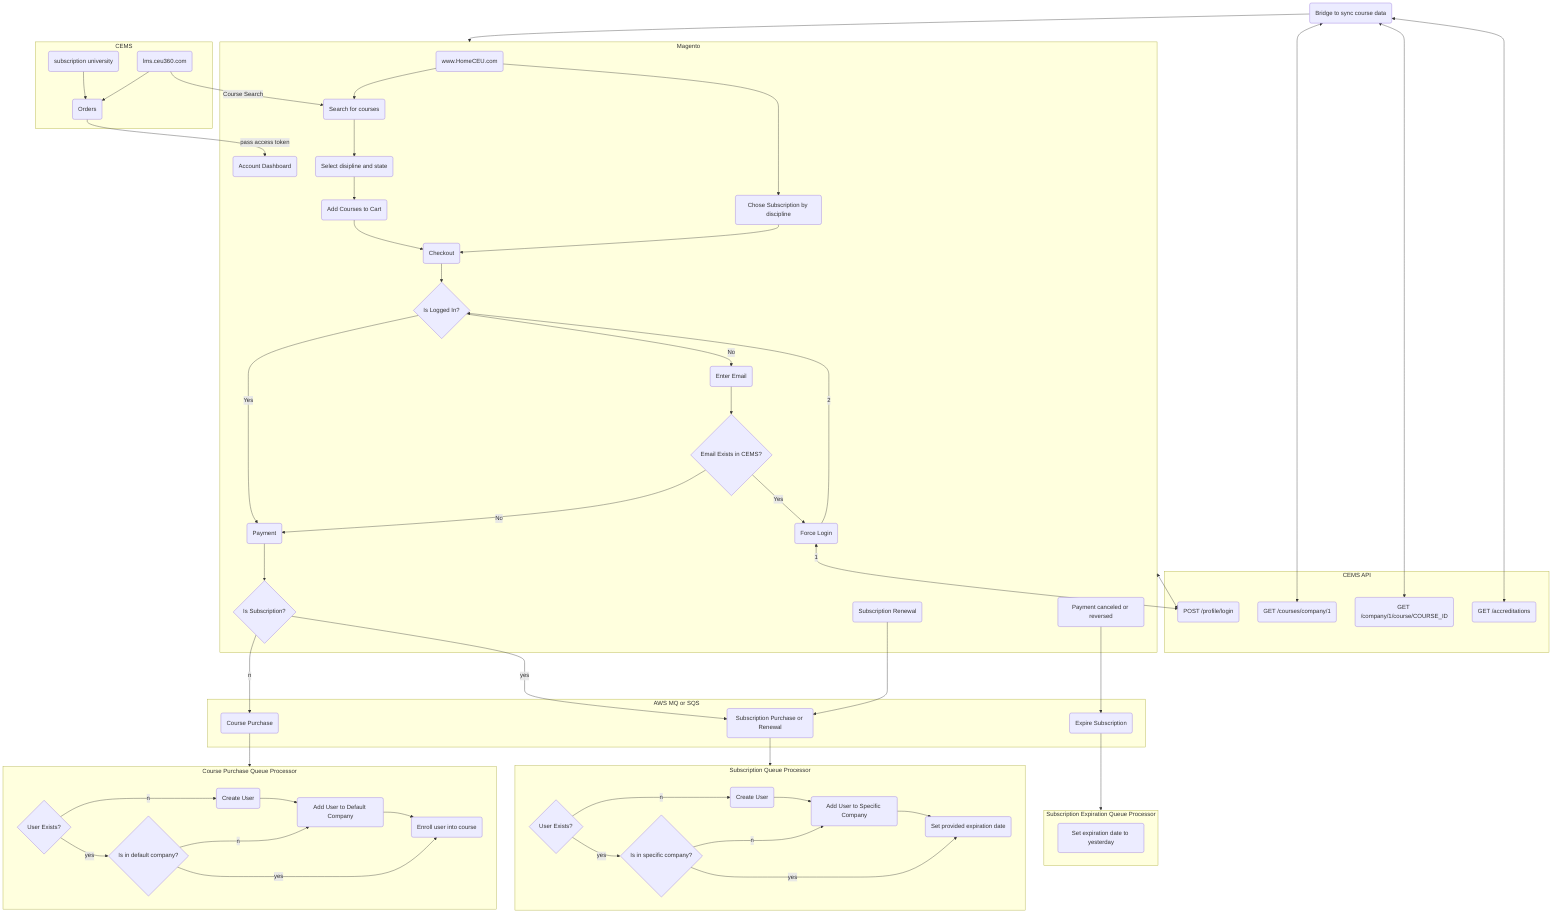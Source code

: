 flowchart TD
%% TB BT RL LR



  subgraph API [CEMS API]
    ApiLogin(POST /profile/login)
    CourseList(GET /courses/company/1)
    CourseDetail(GET /company/1/course/COURSE_ID)
    Approvals(GET /accreditations)
  end

  B(Bridge to sync course data)
    B  --> Magento
    B <--> CourseList
    B <--> CourseDetail
    B <--> Approvals



  subgraph CP [Course Purchase Queue Processor]
    CPUserExists{User Exists?}
    CPCreateUser(Create User)
    IsInDefaultCompany{Is in default company?}
    Add2DefaultCompany(Add User to Default Company)
    Enroll(Enroll user into course)

    CPUserExists --no--> CPCreateUser --> Add2DefaultCompany
    CPUserExists --yes--> IsInDefaultCompany
    IsInDefaultCompany --no--> Add2DefaultCompany --> Enroll
    IsInDefaultCompany --yes--> Enroll
  end

  subgraph SP [Subscription Queue Processor]
    SPUserExists{User Exists?}
    SPCreateUser(Create User)
    IsInSpecificCompany{Is in specific company?}
    Add2SpecificCompany(Add User to Specific Company)
    SetExpDate(Set provided expiration date)

    SPUserExists --no--> SPCreateUser --> Add2SpecificCompany
    SPUserExists --yes--> IsInSpecificCompany
    IsInSpecificCompany --no--> Add2SpecificCompany --> SetExpDate
    IsInSpecificCompany --yes--> SetExpDate
  end

  subgraph SE [Subscription Expiration Queue Processor]
    ExpireSub(Set expiration date to yesterday)
  end

  subgraph MQ [AWS MQ or SQS]
    CoursePurchaseQ(Course Purchase)
    SubPurchaseQ(Subscription Purchase or Renewal)
    SubExpireQ(Expire Subscription)
  end


    CoursePurchaseQ --> CP
    SubPurchaseQ --> SP
    SubExpireQ --> SE

  subgraph Magento
    M(www.HomeCEU.com)
    AD(Account Dashboard)
    MSearch(Search for courses)
    LSelect(Select disipline and state)
    SubSel(Chose Subscription by discipline)
    Add2Cart(Add Courses to Cart)
    Checkout(Checkout)
    IsLoggedIn{Is Logged In?}
    EnterEmail(Enter Email)
    EmailExists{Email Exists in CEMS?}
    ForceLogin(Force Login)
    SubRenewal(Subscription Renewal)
    PayCancel(Payment canceled or reversed)
    Payment(Payment)
    IsSubscription{Is Subscription?}


    M --> MSearch --> LSelect --> Add2Cart --> Checkout
    M --> SubSel --> Checkout

    Checkout --> IsLoggedIn
      IsLoggedIn -- Yes --> Payment
      IsLoggedIn -- No --> EnterEmail

    EnterEmail --> EmailExists
      EmailExists -- No --> Payment
      EmailExists -- Yes --> ForceLogin --2--> IsLoggedIn

    Payment --> IsSubscription
      IsSubscription --no--> CoursePurchaseQ
      IsSubscription --yes--> SubPurchaseQ

    ForceLogin <--1--> ApiLogin
    SubRenewal --> SubPurchaseQ
    PayCancel --> SubExpireQ
  end

  Magento <--> ApiLogin



  subgraph CEMS
    MS(subscription university)
    C(lms.ceu360.com)
    Orders(Orders)

    MS --> Orders
    C --> Orders
    Orders --pass access token--> AD

    C --Course Search--> MSearch
  end